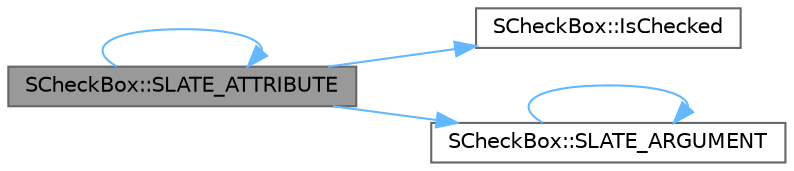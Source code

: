 digraph "SCheckBox::SLATE_ATTRIBUTE"
{
 // INTERACTIVE_SVG=YES
 // LATEX_PDF_SIZE
  bgcolor="transparent";
  edge [fontname=Helvetica,fontsize=10,labelfontname=Helvetica,labelfontsize=10];
  node [fontname=Helvetica,fontsize=10,shape=box,height=0.2,width=0.4];
  rankdir="LR";
  Node1 [id="Node000001",label="SCheckBox::SLATE_ATTRIBUTE",height=0.2,width=0.4,color="gray40", fillcolor="grey60", style="filled", fontcolor="black",tooltip="Whether the check box is currently in a checked state."];
  Node1 -> Node2 [id="edge1_Node000001_Node000002",color="steelblue1",style="solid",tooltip=" "];
  Node2 [id="Node000002",label="SCheckBox::IsChecked",height=0.2,width=0.4,color="grey40", fillcolor="white", style="filled",URL="$d6/d7e/classSCheckBox.html#ac880a3f846db03a72aec68ff082c639e",tooltip="Returns true if the checkbox is currently checked."];
  Node1 -> Node3 [id="edge2_Node000001_Node000003",color="steelblue1",style="solid",tooltip=" "];
  Node3 [id="Node000003",label="SCheckBox::SLATE_ARGUMENT",height=0.2,width=0.4,color="grey40", fillcolor="white", style="filled",URL="$d6/d7e/classSCheckBox.html#a9ec9660f9d7dce51d490c945d9d1b8cf",tooltip="Type of check box (set by the Style arg but the Style can be overridden with this)"];
  Node3 -> Node3 [id="edge3_Node000003_Node000003",color="steelblue1",style="solid",tooltip=" "];
  Node1 -> Node1 [id="edge4_Node000001_Node000001",color="steelblue1",style="solid",tooltip=" "];
}
